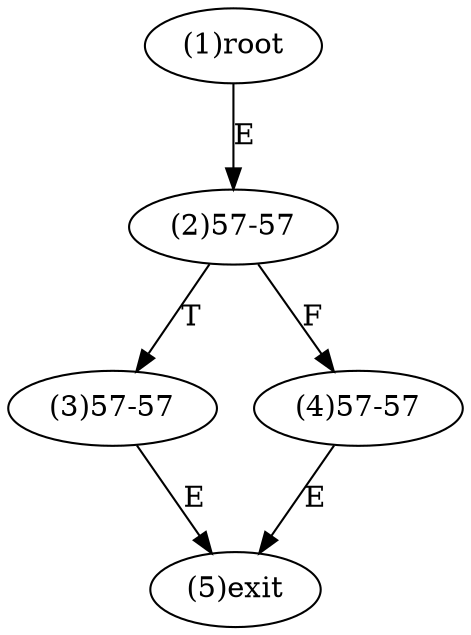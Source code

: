 digraph "" { 
1[ label="(1)root"];
2[ label="(2)57-57"];
3[ label="(3)57-57"];
4[ label="(4)57-57"];
5[ label="(5)exit"];
1->2[ label="E"];
2->4[ label="F"];
2->3[ label="T"];
3->5[ label="E"];
4->5[ label="E"];
}